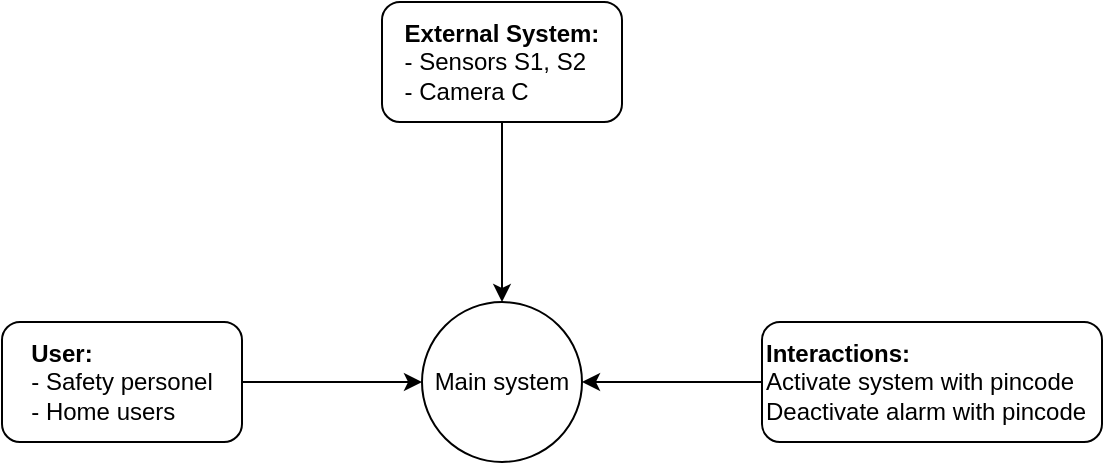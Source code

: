 <mxfile version="22.1.4" type="github">
  <diagram name="Side-1" id="paTDC7rmaYri4DmMjoNu">
    <mxGraphModel dx="827" dy="797" grid="1" gridSize="10" guides="1" tooltips="1" connect="1" arrows="1" fold="1" page="1" pageScale="1" pageWidth="827" pageHeight="1169" math="0" shadow="0">
      <root>
        <mxCell id="0" />
        <mxCell id="1" parent="0" />
        <mxCell id="o8sKMzLqPRZxBf4bZdG1-1" value="Main system" style="ellipse;whiteSpace=wrap;html=1;aspect=fixed;" vertex="1" parent="1">
          <mxGeometry x="370" y="370" width="80" height="80" as="geometry" />
        </mxCell>
        <mxCell id="o8sKMzLqPRZxBf4bZdG1-2" value="&lt;div style=&quot;text-align: left;&quot;&gt;&lt;span style=&quot;background-color: initial;&quot;&gt;&lt;b&gt;User:&lt;/b&gt;&lt;/span&gt;&lt;/div&gt;&lt;div style=&quot;text-align: left;&quot;&gt;&lt;span style=&quot;background-color: initial;&quot;&gt;- Safety personel&lt;/span&gt;&lt;/div&gt;&lt;div style=&quot;text-align: left;&quot;&gt;&lt;span style=&quot;background-color: initial;&quot;&gt;- Home users&lt;/span&gt;&lt;/div&gt;" style="rounded=1;whiteSpace=wrap;html=1;" vertex="1" parent="1">
          <mxGeometry x="160" y="380" width="120" height="60" as="geometry" />
        </mxCell>
        <mxCell id="o8sKMzLqPRZxBf4bZdG1-3" value="" style="endArrow=classic;html=1;rounded=0;exitX=1;exitY=0.5;exitDx=0;exitDy=0;entryX=0;entryY=0.5;entryDx=0;entryDy=0;" edge="1" parent="1" source="o8sKMzLqPRZxBf4bZdG1-2" target="o8sKMzLqPRZxBf4bZdG1-1">
          <mxGeometry width="50" height="50" relative="1" as="geometry">
            <mxPoint x="390" y="440" as="sourcePoint" />
            <mxPoint x="440" y="390" as="targetPoint" />
          </mxGeometry>
        </mxCell>
        <mxCell id="o8sKMzLqPRZxBf4bZdG1-4" value="&lt;b&gt;External System:&lt;br&gt;&lt;/b&gt;&lt;div style=&quot;text-align: left;&quot;&gt;&lt;span style=&quot;background-color: initial;&quot;&gt;- Sensors S1, S2&lt;/span&gt;&lt;/div&gt;&lt;div style=&quot;text-align: left;&quot;&gt;&lt;span style=&quot;background-color: initial;&quot;&gt;- Camera C&lt;/span&gt;&lt;/div&gt;" style="rounded=1;whiteSpace=wrap;html=1;" vertex="1" parent="1">
          <mxGeometry x="350" y="220" width="120" height="60" as="geometry" />
        </mxCell>
        <mxCell id="o8sKMzLqPRZxBf4bZdG1-5" value="" style="endArrow=classic;html=1;rounded=0;entryX=0.5;entryY=0;entryDx=0;entryDy=0;exitX=0.5;exitY=1;exitDx=0;exitDy=0;" edge="1" parent="1" source="o8sKMzLqPRZxBf4bZdG1-4" target="o8sKMzLqPRZxBf4bZdG1-1">
          <mxGeometry width="50" height="50" relative="1" as="geometry">
            <mxPoint x="390" y="440" as="sourcePoint" />
            <mxPoint x="440" y="390" as="targetPoint" />
          </mxGeometry>
        </mxCell>
        <mxCell id="o8sKMzLqPRZxBf4bZdG1-6" value="&lt;b&gt;Interactions:&lt;/b&gt;&lt;br&gt;Activate system with pincode&lt;br&gt;Deactivate alarm with pincode" style="rounded=1;whiteSpace=wrap;html=1;align=left;" vertex="1" parent="1">
          <mxGeometry x="540" y="380" width="170" height="60" as="geometry" />
        </mxCell>
        <mxCell id="o8sKMzLqPRZxBf4bZdG1-7" value="" style="endArrow=classic;html=1;rounded=0;entryX=1;entryY=0.5;entryDx=0;entryDy=0;exitX=0;exitY=0.5;exitDx=0;exitDy=0;" edge="1" parent="1" source="o8sKMzLqPRZxBf4bZdG1-6" target="o8sKMzLqPRZxBf4bZdG1-1">
          <mxGeometry width="50" height="50" relative="1" as="geometry">
            <mxPoint x="390" y="440" as="sourcePoint" />
            <mxPoint x="440" y="390" as="targetPoint" />
          </mxGeometry>
        </mxCell>
      </root>
    </mxGraphModel>
  </diagram>
</mxfile>

